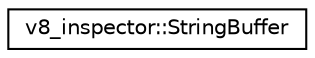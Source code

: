digraph "Graphical Class Hierarchy"
{
  edge [fontname="Helvetica",fontsize="10",labelfontname="Helvetica",labelfontsize="10"];
  node [fontname="Helvetica",fontsize="10",shape=record];
  rankdir="LR";
  Node1 [label="v8_inspector::StringBuffer",height=0.2,width=0.4,color="black", fillcolor="white", style="filled",URL="$classv8__inspector_1_1StringBuffer.html"];
}
